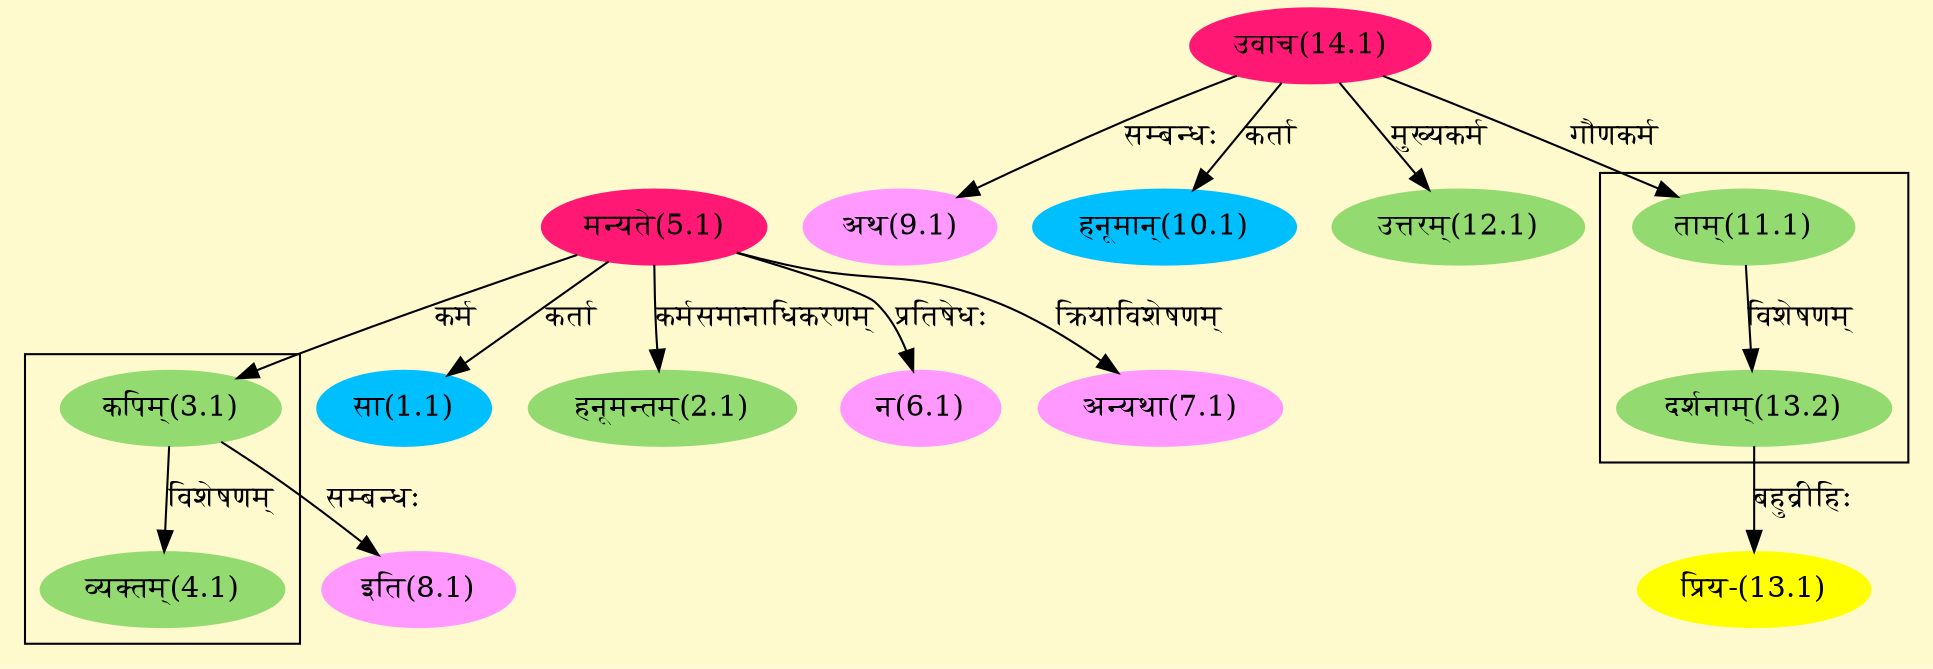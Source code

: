 digraph G{
rankdir=BT;
 compound=true;
 bgcolor="lemonchiffon1";

subgraph cluster_1{
Node4_1 [style=filled, color="#93DB70" label = "व्यक्तम्(4.1)"]
Node3_1 [style=filled, color="#93DB70" label = "कपिम्(3.1)"]

}

subgraph cluster_2{
Node13_2 [style=filled, color="#93DB70" label = "दर्शनाम्(13.2)"]
Node11_1 [style=filled, color="#93DB70" label = "ताम्(11.1)"]

}
Node1_1 [style=filled, color="#00BFFF" label = "सा(1.1)"]
Node5_1 [style=filled, color="#FF1975" label = "मन्यते(5.1)"]
Node2_1 [style=filled, color="#93DB70" label = "हनूमन्तम्(2.1)"]
Node3_1 [style=filled, color="#93DB70" label = "कपिम्(3.1)"]
Node [style=filled, color="" label = "()"]
Node6_1 [style=filled, color="#FF99FF" label = "न(6.1)"]
Node7_1 [style=filled, color="#FF99FF" label = "अन्यथा(7.1)"]
Node8_1 [style=filled, color="#FF99FF" label = "इति(8.1)"]
Node9_1 [style=filled, color="#FF99FF" label = "अथ(9.1)"]
Node14_1 [style=filled, color="#FF1975" label = "उवाच(14.1)"]
Node10_1 [style=filled, color="#00BFFF" label = "हनूमान्(10.1)"]
Node11_1 [style=filled, color="#93DB70" label = "ताम्(11.1)"]
Node12_1 [style=filled, color="#93DB70" label = "उत्तरम्(12.1)"]
Node13_1 [style=filled, color="#FFFF00" label = "प्रिय-(13.1)"]
Node13_2 [style=filled, color="#93DB70" label = "दर्शनाम्(13.2)"]
/* Start of Relations section */

Node1_1 -> Node5_1 [  label="कर्ता"  dir="back" ]
Node2_1 -> Node5_1 [  label="कर्मसमानाधिकरणम्"  dir="back" ]
Node3_1 -> Node5_1 [  label="कर्म"  dir="back" ]
Node4_1 -> Node3_1 [  label="विशेषणम्"  dir="back" ]
Node6_1 -> Node5_1 [  label="प्रतिषेधः"  dir="back" ]
Node7_1 -> Node5_1 [  label="क्रियाविशेषणम्"  dir="back" ]
Node8_1 -> Node3_1 [  label="सम्बन्धः"  dir="back" ]
Node9_1 -> Node14_1 [  label="सम्बन्धः"  dir="back" ]
Node10_1 -> Node14_1 [  label="कर्ता"  dir="back" ]
Node11_1 -> Node14_1 [  label="गौणकर्म"  dir="back" ]
Node12_1 -> Node14_1 [  label="मुख्यकर्म"  dir="back" ]
Node13_1 -> Node13_2 [  label="बहुव्रीहिः"  dir="back" ]
Node13_2 -> Node11_1 [  label="विशेषणम्"  dir="back" ]
}
